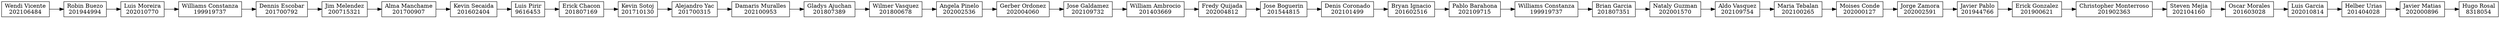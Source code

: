 digraph G {
PILA[style=invis, fillcolor=transparent, color=transparent];
node [shape=box];
rankdir = LR;
U0[label = "Wendi Vicente
202106484
"];U1[label = "Robin Buezo
201944994
"];U2[label = "Luis Moreira
202010770
"];U3[label = "Williams Constanza
199919737
"];U4[label = "Dennis Escobar
201700792
"];U5[label = "Jim Melendez
200715321
"];U6[label = "Alma Manchame
201700907
"];U7[label = "Kevin Secaida
201602404
"];U8[label = "Luis Pirir
9616453
"];U9[label = "Erick Chacon
201807169
"];U10[label = "Kevin Sotoj
201710130
"];U11[label = "Alejandro Yac
201700315
"];U12[label = "Damaris Muralles
202100953
"];U13[label = "Gladys Ajuchan
201807389
"];U14[label = "Wilmer Vasquez
201800678
"];U15[label = "Angela Pinelo
202002536
"];U16[label = "Gerber Ordonez
202004060
"];U17[label = "Jose Galdamez
202109732
"];U18[label = "William Ambrocio
201403669
"];U19[label = "Fredy Quijada
202004812
"];U20[label = "Jose Boguerin
201544815
"];U21[label = "Denis Coronado
202101499
"];U22[label = "Bryan Ignacio
201602516
"];U23[label = "Pablo Barahona
202109715
"];U24[label = "Williams Constanza
199919737
"];U25[label = "Brian Garcia
201807351
"];U26[label = "Nataly Guzman
202001570
"];U27[label = "Aldo Vasquez
202109754
"];U28[label = "Maria Tebalan
202100265
"];U29[label = "Moises Conde
202000127
"];U30[label = "Jorge Zamora
202002591
"];U31[label = "Javier Pablo
201944766
"];U32[label = "Erick Gonzalez
201900621
"];U33[label = "Christopher Monterroso
201902363
"];U34[label = "Steven Mejia
202104160
"];U35[label = "Oscar Morales
201603028
"];U36[label = "Luis Garcia
202010814
"];U37[label = "Helber Urias
201404028
"];U38[label = "Javier Matias
202000896
"];U39[label = "Hugo Rosal
8318054
"];U0 -> U1;
U1 -> U2;
U2 -> U3;
U3 -> U4;
U4 -> U5;
U5 -> U6;
U6 -> U7;
U7 -> U8;
U8 -> U9;
U9 -> U10;
U10 -> U11;
U11 -> U12;
U12 -> U13;
U13 -> U14;
U14 -> U15;
U15 -> U16;
U16 -> U17;
U17 -> U18;
U18 -> U19;
U19 -> U20;
U20 -> U21;
U21 -> U22;
U22 -> U23;
U23 -> U24;
U24 -> U25;
U25 -> U26;
U26 -> U27;
U27 -> U28;
U28 -> U29;
U29 -> U30;
U30 -> U31;
U31 -> U32;
U32 -> U33;
U33 -> U34;
U34 -> U35;
U35 -> U36;
U36 -> U37;
U37 -> U38;
U38 -> U39;
}
